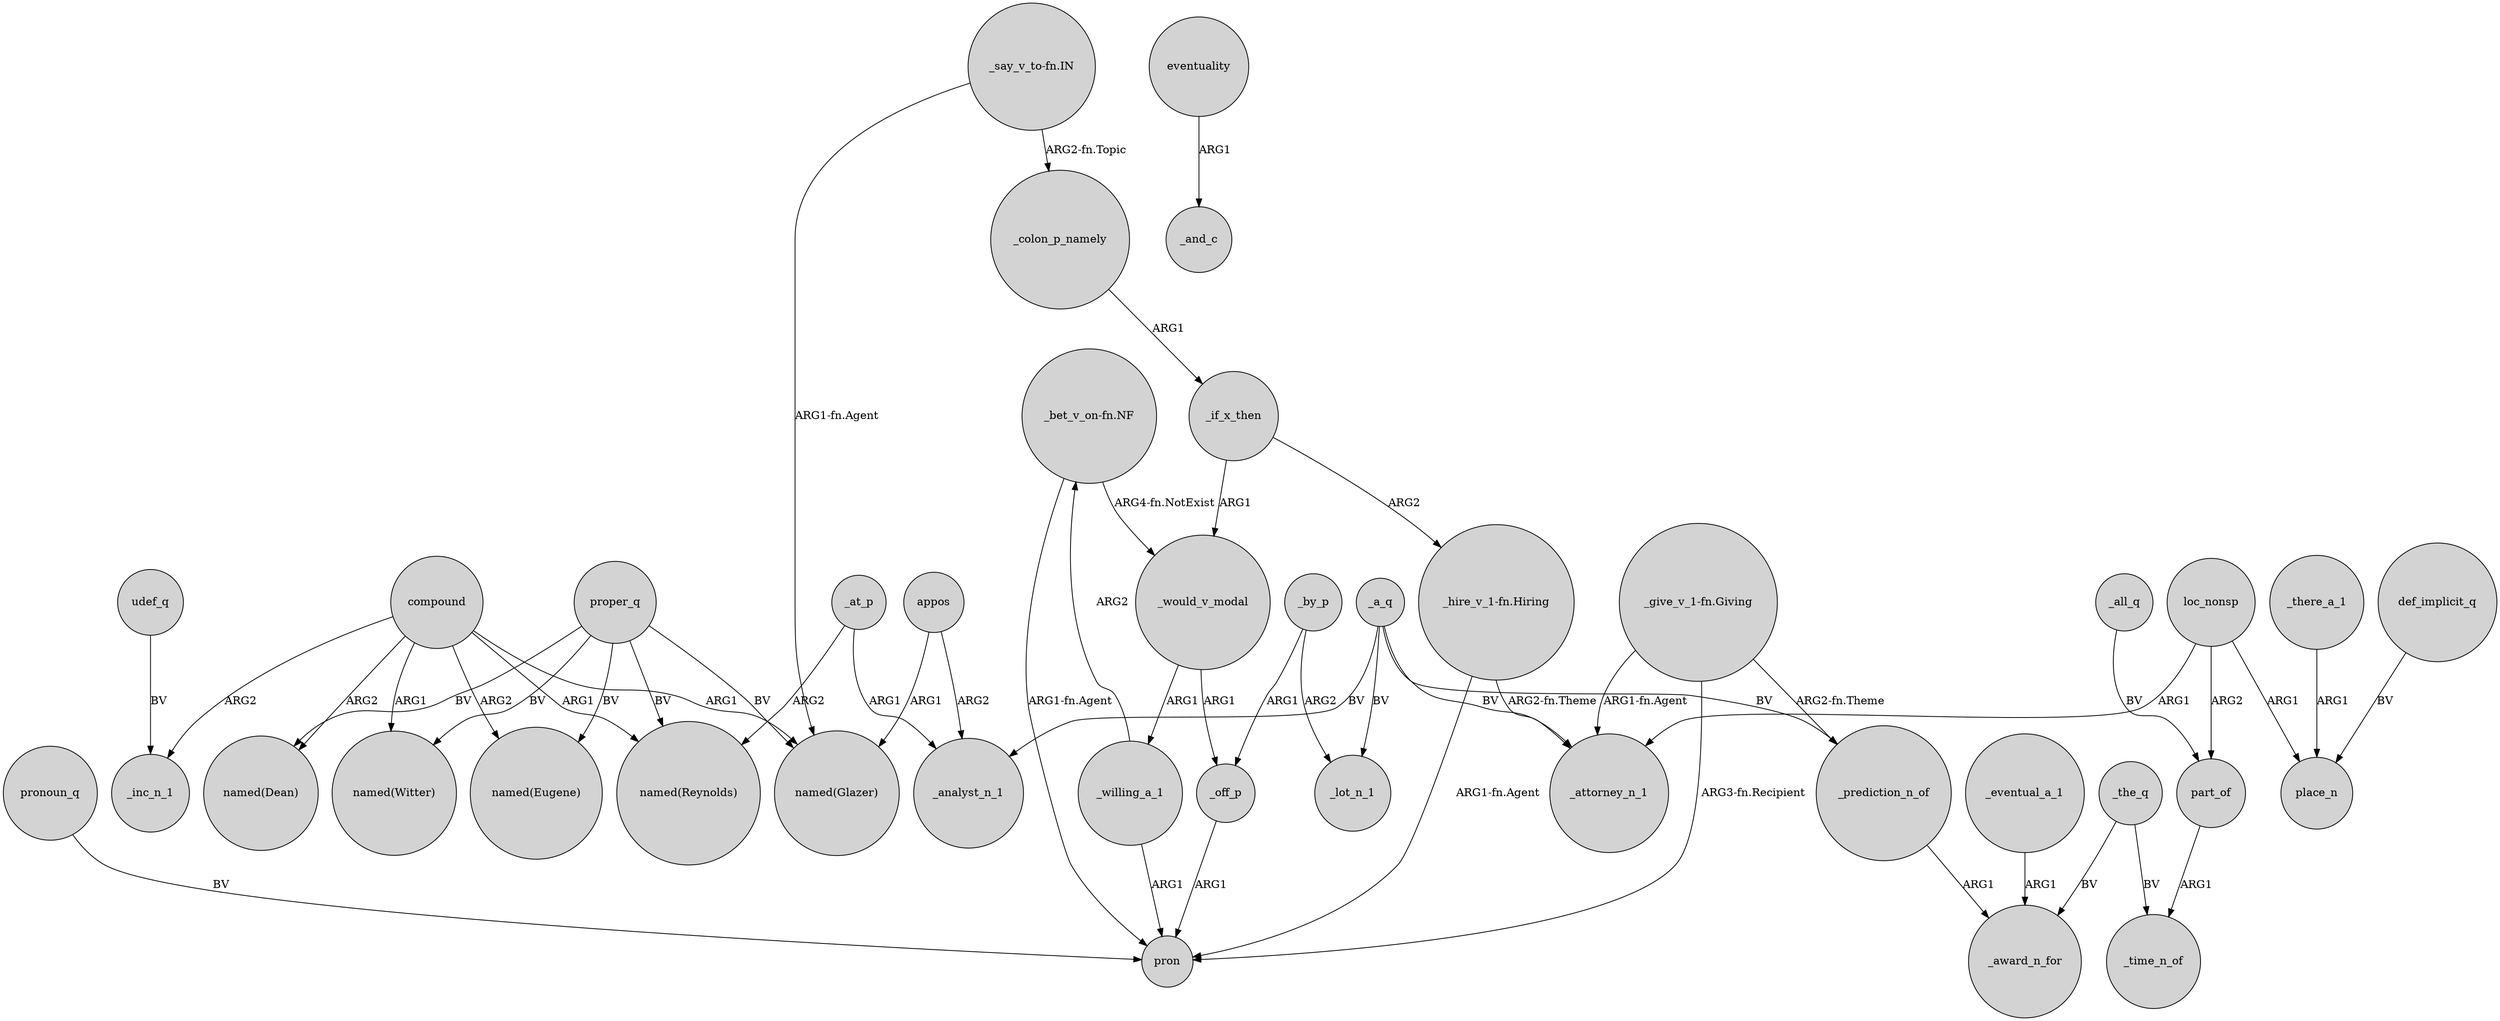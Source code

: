 digraph {
	node [shape=circle style=filled]
	_a_q -> _attorney_n_1 [label=BV]
	_a_q -> _prediction_n_of [label=BV]
	udef_q -> _inc_n_1 [label=BV]
	part_of -> _time_n_of [label=ARG1]
	_by_p -> _lot_n_1 [label=ARG2]
	_all_q -> part_of [label=BV]
	"_bet_v_on-fn.NF" -> pron [label="ARG1-fn.Agent"]
	"_hire_v_1-fn.Hiring" -> _attorney_n_1 [label="ARG2-fn.Theme"]
	compound -> "named(Eugene)" [label=ARG2]
	loc_nonsp -> _attorney_n_1 [label=ARG1]
	"_say_v_to-fn.IN" -> _colon_p_namely [label="ARG2-fn.Topic"]
	loc_nonsp -> part_of [label=ARG2]
	_willing_a_1 -> "_bet_v_on-fn.NF" [label=ARG2]
	proper_q -> "named(Glazer)" [label=BV]
	_at_p -> "named(Reynolds)" [label=ARG2]
	appos -> "named(Glazer)" [label=ARG1]
	proper_q -> "named(Reynolds)" [label=BV]
	compound -> "named(Dean)" [label=ARG2]
	_if_x_then -> "_hire_v_1-fn.Hiring" [label=ARG2]
	def_implicit_q -> place_n [label=BV]
	"_give_v_1-fn.Giving" -> _prediction_n_of [label="ARG2-fn.Theme"]
	"_give_v_1-fn.Giving" -> pron [label="ARG3-fn.Recipient"]
	loc_nonsp -> place_n [label=ARG1]
	"_say_v_to-fn.IN" -> "named(Glazer)" [label="ARG1-fn.Agent"]
	proper_q -> "named(Eugene)" [label=BV]
	_prediction_n_of -> _award_n_for [label=ARG1]
	compound -> "named(Witter)" [label=ARG1]
	_at_p -> _analyst_n_1 [label=ARG1]
	pronoun_q -> pron [label=BV]
	appos -> _analyst_n_1 [label=ARG2]
	"_hire_v_1-fn.Hiring" -> pron [label="ARG1-fn.Agent"]
	_the_q -> _time_n_of [label=BV]
	"_bet_v_on-fn.NF" -> _would_v_modal [label="ARG4-fn.NotExist"]
	_would_v_modal -> _off_p [label=ARG1]
	compound -> "named(Reynolds)" [label=ARG1]
	_willing_a_1 -> pron [label=ARG1]
	proper_q -> "named(Witter)" [label=BV]
	_eventual_a_1 -> _award_n_for [label=ARG1]
	"_give_v_1-fn.Giving" -> _attorney_n_1 [label="ARG1-fn.Agent"]
	compound -> "named(Glazer)" [label=ARG1]
	_the_q -> _award_n_for [label=BV]
	_a_q -> _lot_n_1 [label=BV]
	_if_x_then -> _would_v_modal [label=ARG1]
	_a_q -> _analyst_n_1 [label=BV]
	_by_p -> _off_p [label=ARG1]
	_would_v_modal -> _willing_a_1 [label=ARG1]
	eventuality -> _and_c [label=ARG1]
	_off_p -> pron [label=ARG1]
	_colon_p_namely -> _if_x_then [label=ARG1]
	compound -> _inc_n_1 [label=ARG2]
	_there_a_1 -> place_n [label=ARG1]
	proper_q -> "named(Dean)" [label=BV]
}
